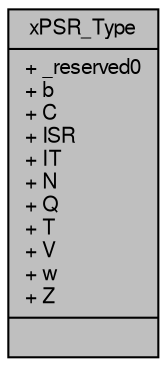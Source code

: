 digraph "xPSR_Type"
{
  edge [fontname="FreeSans",fontsize="10",labelfontname="FreeSans",labelfontsize="10"];
  node [fontname="FreeSans",fontsize="10",shape=record];
  Node1 [label="{xPSR_Type\n|+ _reserved0\l+ b\l+ C\l+ ISR\l+ IT\l+ N\l+ Q\l+ T\l+ V\l+ w\l+ Z\l|}",height=0.2,width=0.4,color="black", fillcolor="grey75", style="filled", fontcolor="black"];
}
